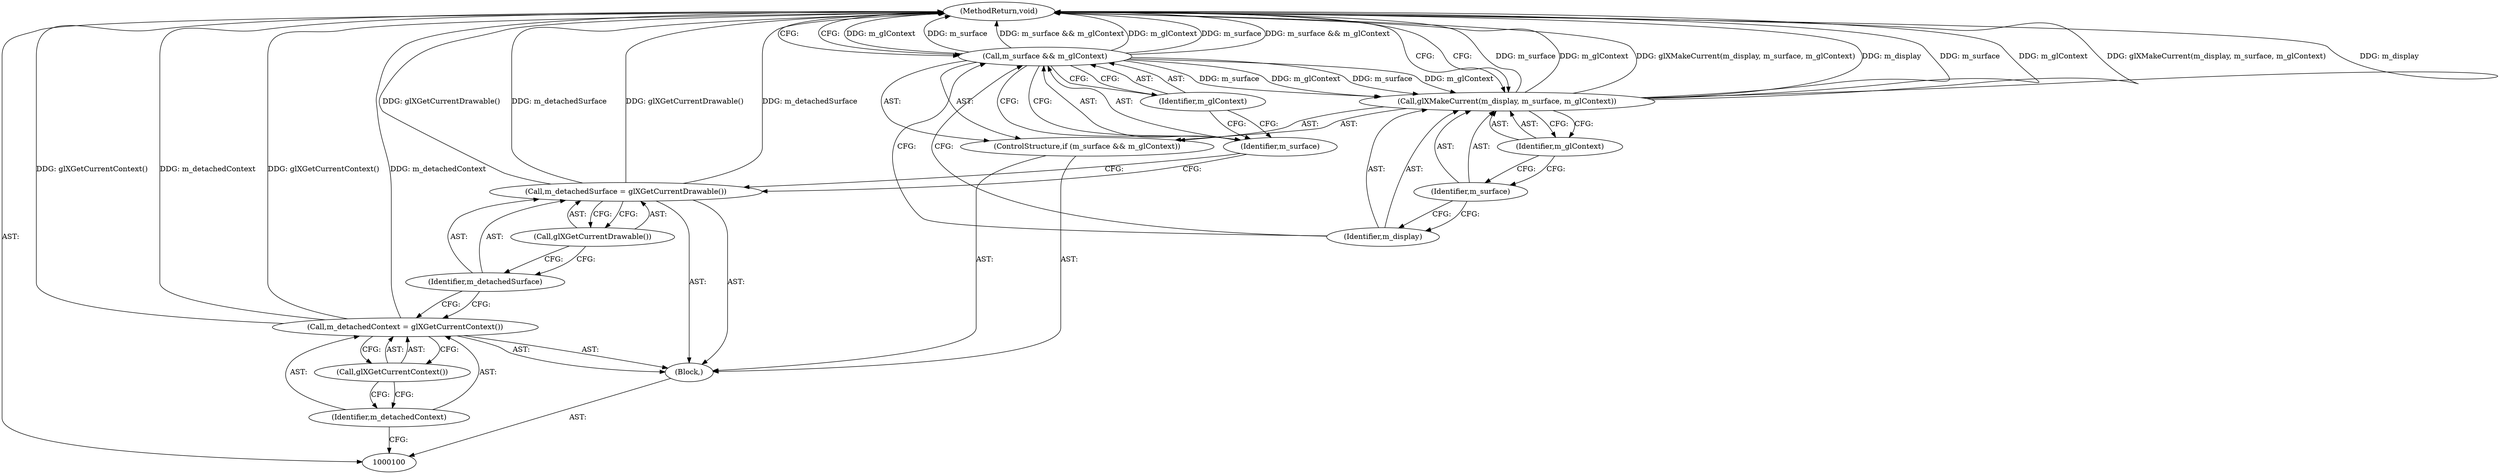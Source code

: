 digraph "0_Chrome_4da7eefcaad044a6f919947a2a0e3d4fed87834c_4" {
"1000116" [label="(MethodReturn,void)"];
"1000101" [label="(Block,)"];
"1000104" [label="(Call,glXGetCurrentContext())"];
"1000102" [label="(Call,m_detachedContext = glXGetCurrentContext())"];
"1000103" [label="(Identifier,m_detachedContext)"];
"1000107" [label="(Call,glXGetCurrentDrawable())"];
"1000105" [label="(Call,m_detachedSurface = glXGetCurrentDrawable())"];
"1000106" [label="(Identifier,m_detachedSurface)"];
"1000109" [label="(Call,m_surface && m_glContext)"];
"1000110" [label="(Identifier,m_surface)"];
"1000111" [label="(Identifier,m_glContext)"];
"1000108" [label="(ControlStructure,if (m_surface && m_glContext))"];
"1000112" [label="(Call,glXMakeCurrent(m_display, m_surface, m_glContext))"];
"1000113" [label="(Identifier,m_display)"];
"1000114" [label="(Identifier,m_surface)"];
"1000115" [label="(Identifier,m_glContext)"];
"1000116" -> "1000100"  [label="AST: "];
"1000116" -> "1000112"  [label="CFG: "];
"1000116" -> "1000109"  [label="CFG: "];
"1000105" -> "1000116"  [label="DDG: glXGetCurrentDrawable()"];
"1000105" -> "1000116"  [label="DDG: m_detachedSurface"];
"1000102" -> "1000116"  [label="DDG: glXGetCurrentContext()"];
"1000102" -> "1000116"  [label="DDG: m_detachedContext"];
"1000112" -> "1000116"  [label="DDG: m_surface"];
"1000112" -> "1000116"  [label="DDG: m_glContext"];
"1000112" -> "1000116"  [label="DDG: glXMakeCurrent(m_display, m_surface, m_glContext)"];
"1000112" -> "1000116"  [label="DDG: m_display"];
"1000109" -> "1000116"  [label="DDG: m_glContext"];
"1000109" -> "1000116"  [label="DDG: m_surface"];
"1000109" -> "1000116"  [label="DDG: m_surface && m_glContext"];
"1000101" -> "1000100"  [label="AST: "];
"1000102" -> "1000101"  [label="AST: "];
"1000105" -> "1000101"  [label="AST: "];
"1000108" -> "1000101"  [label="AST: "];
"1000104" -> "1000102"  [label="AST: "];
"1000104" -> "1000103"  [label="CFG: "];
"1000102" -> "1000104"  [label="CFG: "];
"1000102" -> "1000101"  [label="AST: "];
"1000102" -> "1000104"  [label="CFG: "];
"1000103" -> "1000102"  [label="AST: "];
"1000104" -> "1000102"  [label="AST: "];
"1000106" -> "1000102"  [label="CFG: "];
"1000102" -> "1000116"  [label="DDG: glXGetCurrentContext()"];
"1000102" -> "1000116"  [label="DDG: m_detachedContext"];
"1000103" -> "1000102"  [label="AST: "];
"1000103" -> "1000100"  [label="CFG: "];
"1000104" -> "1000103"  [label="CFG: "];
"1000107" -> "1000105"  [label="AST: "];
"1000107" -> "1000106"  [label="CFG: "];
"1000105" -> "1000107"  [label="CFG: "];
"1000105" -> "1000101"  [label="AST: "];
"1000105" -> "1000107"  [label="CFG: "];
"1000106" -> "1000105"  [label="AST: "];
"1000107" -> "1000105"  [label="AST: "];
"1000110" -> "1000105"  [label="CFG: "];
"1000105" -> "1000116"  [label="DDG: glXGetCurrentDrawable()"];
"1000105" -> "1000116"  [label="DDG: m_detachedSurface"];
"1000106" -> "1000105"  [label="AST: "];
"1000106" -> "1000102"  [label="CFG: "];
"1000107" -> "1000106"  [label="CFG: "];
"1000109" -> "1000108"  [label="AST: "];
"1000109" -> "1000110"  [label="CFG: "];
"1000109" -> "1000111"  [label="CFG: "];
"1000110" -> "1000109"  [label="AST: "];
"1000111" -> "1000109"  [label="AST: "];
"1000113" -> "1000109"  [label="CFG: "];
"1000116" -> "1000109"  [label="CFG: "];
"1000109" -> "1000116"  [label="DDG: m_glContext"];
"1000109" -> "1000116"  [label="DDG: m_surface"];
"1000109" -> "1000116"  [label="DDG: m_surface && m_glContext"];
"1000109" -> "1000112"  [label="DDG: m_surface"];
"1000109" -> "1000112"  [label="DDG: m_glContext"];
"1000110" -> "1000109"  [label="AST: "];
"1000110" -> "1000105"  [label="CFG: "];
"1000111" -> "1000110"  [label="CFG: "];
"1000109" -> "1000110"  [label="CFG: "];
"1000111" -> "1000109"  [label="AST: "];
"1000111" -> "1000110"  [label="CFG: "];
"1000109" -> "1000111"  [label="CFG: "];
"1000108" -> "1000101"  [label="AST: "];
"1000109" -> "1000108"  [label="AST: "];
"1000112" -> "1000108"  [label="AST: "];
"1000112" -> "1000108"  [label="AST: "];
"1000112" -> "1000115"  [label="CFG: "];
"1000113" -> "1000112"  [label="AST: "];
"1000114" -> "1000112"  [label="AST: "];
"1000115" -> "1000112"  [label="AST: "];
"1000116" -> "1000112"  [label="CFG: "];
"1000112" -> "1000116"  [label="DDG: m_surface"];
"1000112" -> "1000116"  [label="DDG: m_glContext"];
"1000112" -> "1000116"  [label="DDG: glXMakeCurrent(m_display, m_surface, m_glContext)"];
"1000112" -> "1000116"  [label="DDG: m_display"];
"1000109" -> "1000112"  [label="DDG: m_surface"];
"1000109" -> "1000112"  [label="DDG: m_glContext"];
"1000113" -> "1000112"  [label="AST: "];
"1000113" -> "1000109"  [label="CFG: "];
"1000114" -> "1000113"  [label="CFG: "];
"1000114" -> "1000112"  [label="AST: "];
"1000114" -> "1000113"  [label="CFG: "];
"1000115" -> "1000114"  [label="CFG: "];
"1000115" -> "1000112"  [label="AST: "];
"1000115" -> "1000114"  [label="CFG: "];
"1000112" -> "1000115"  [label="CFG: "];
}
